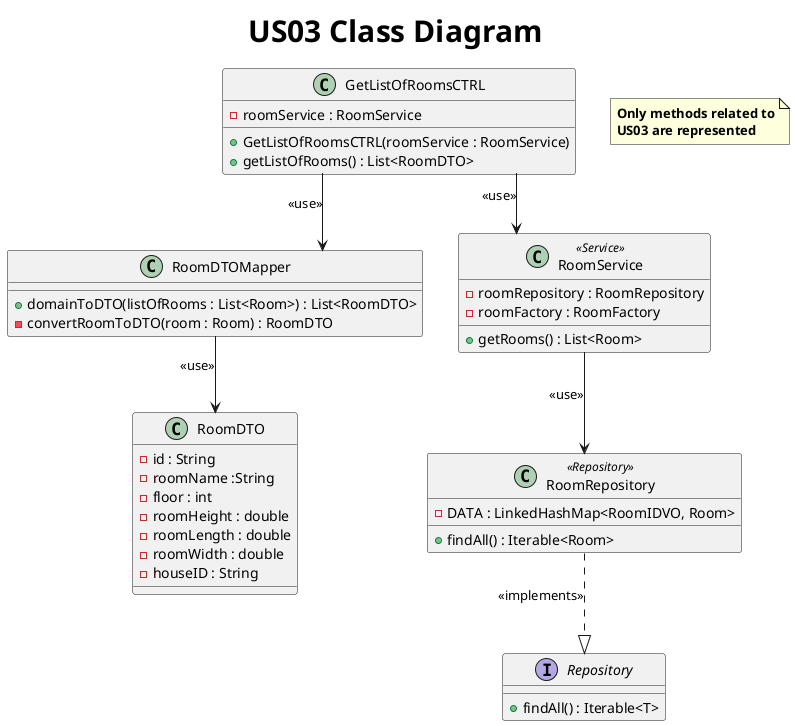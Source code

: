 @startuml
title <size: 30> US03 Class Diagram
note  "<b>Only methods related to\n<b>US03 are represented" as N1
skinparam linetype ortho

class GetListOfRoomsCTRL{
    + GetListOfRoomsCTRL(roomService : RoomService)
    - roomService : RoomService
    +getListOfRooms() : List<RoomDTO>
}

class RoomDTOMapper{

    + domainToDTO(listOfRooms : List<Room>) : List<RoomDTO>
    - convertRoomToDTO(room : Room) : RoomDTO
}

class RoomRepository <<Repository>>{
    - DATA : LinkedHashMap<RoomIDVO, Room>

    + findAll() : Iterable<Room>
}

class RoomService  <<Service>>{
    - roomRepository : RoomRepository
    - roomFactory : RoomFactory

    + getRooms() : List<Room>
}

class RoomDTO{
    - id : String
    - roomName :String
    - floor : int
    - roomHeight : double
    - roomLength : double
    - roomWidth : double
    - houseID : String
}

interface Repository{
    + findAll() : Iterable<T>
}

GetListOfRoomsCTRL --> RoomService : <<use>>
RoomService --> RoomRepository : <<use>>
GetListOfRoomsCTRL --> RoomDTOMapper : <<use>>
RoomDTOMapper --> RoomDTO : <<use>>
Repository <|..up RoomRepository : <<implements>>
@enduml1